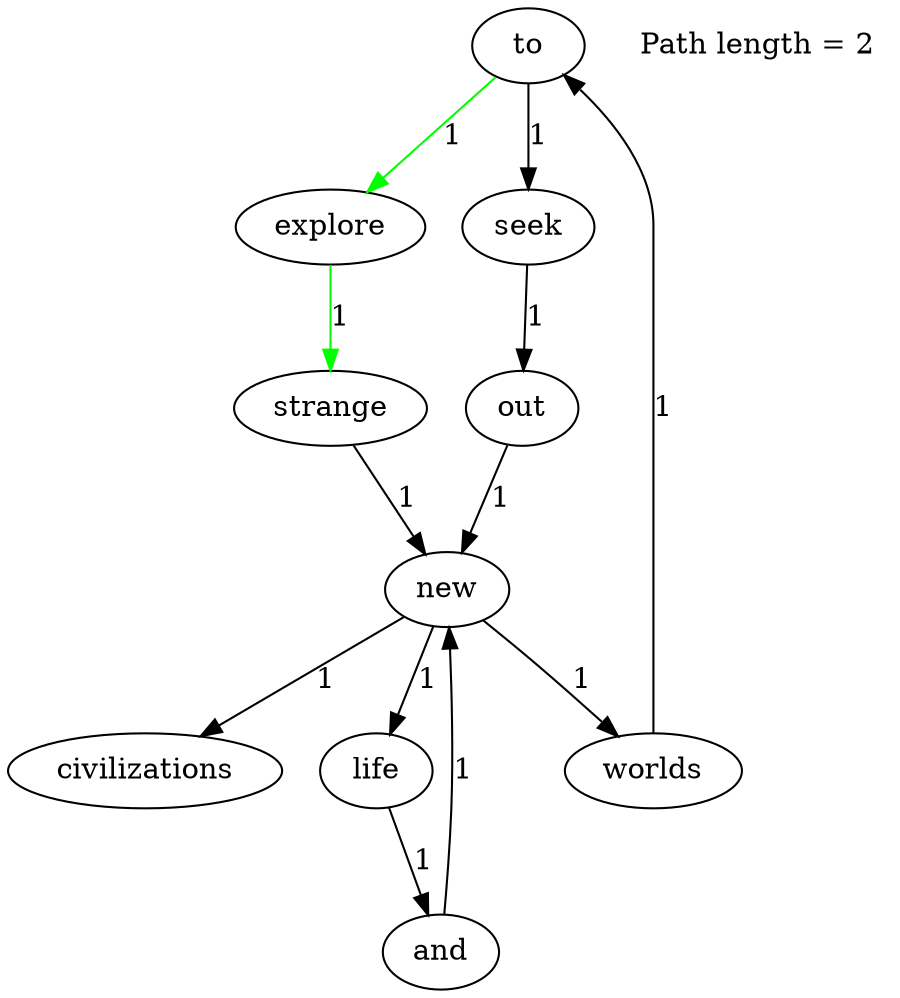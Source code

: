 digraph G {
    "to" [root=true];
    "new" -> "worlds" [label="1"];
    "new" -> "civilizations" [label="1"];
    "new" -> "life" [label="1"];
    "worlds" -> "to" [label="1"];
    "explore" -> "strange" [label="1", color="green"];
    "and" -> "new" [label="1"];
    "to" -> "explore" [label="1", color="green"];
    "to" -> "seek" [label="1"];
    "seek" -> "out" [label="1"];
    "strange" -> "new" [label="1"];
    "life" -> "and" [label="1"];
    "out" -> "new" [label="1"];
    "Path length = 2" [label="Path length = 2", color="black", shape=none];
}
